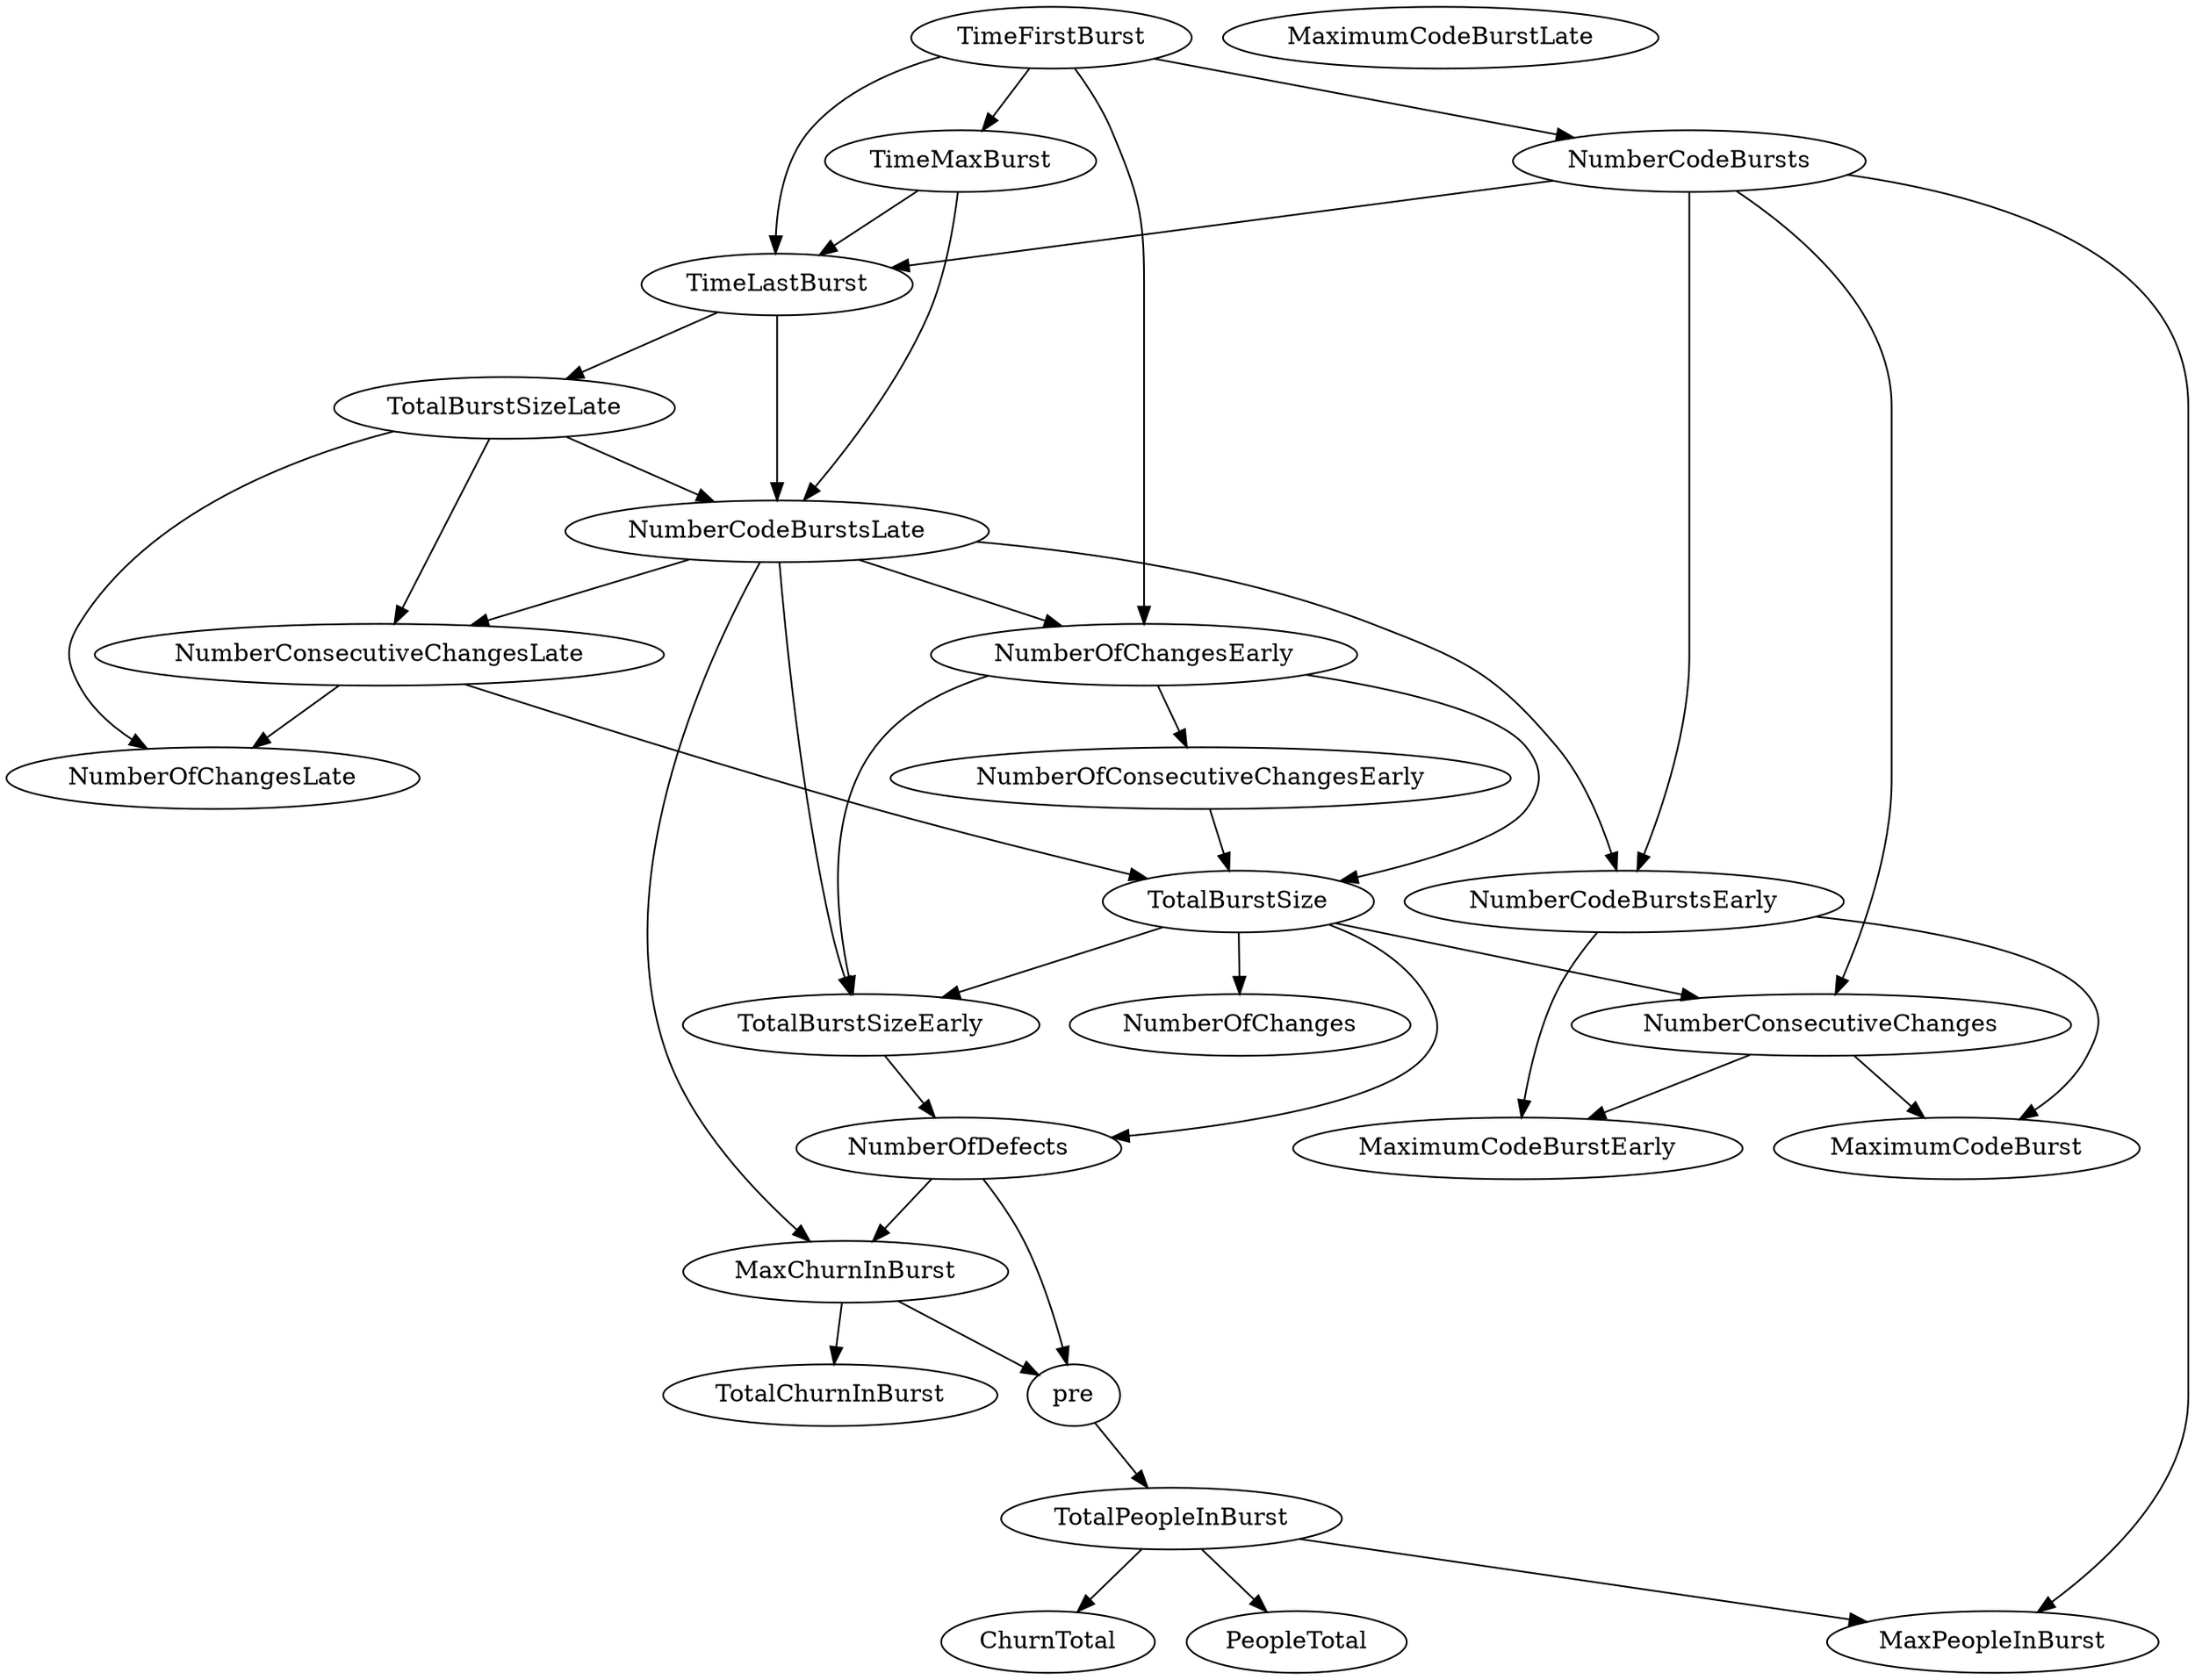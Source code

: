 digraph {
   TotalPeopleInBurst;
   MaximumCodeBurstLate;
   NumberOfChanges;
   MaxPeopleInBurst;
   TotalBurstSizeLate;
   NumberCodeBurstsLate;
   NumberOfChangesLate;
   NumberOfChangesEarly;
   MaxChurnInBurst;
   MaximumCodeBurstEarly;
   NumberCodeBurstsEarly;
   TimeFirstBurst;
   TotalChurnInBurst;
   ChurnTotal;
   MaximumCodeBurst;
   NumberOfConsecutiveChangesEarly;
   NumberConsecutiveChangesLate;
   TotalBurstSizeEarly;
   TotalBurstSize;
   TimeMaxBurst;
   NumberConsecutiveChanges;
   TimeLastBurst;
   NumberCodeBursts;
   PeopleTotal;
   pre;
   NumberOfDefects;
   TotalPeopleInBurst -> MaxPeopleInBurst;
   TotalPeopleInBurst -> ChurnTotal;
   TotalPeopleInBurst -> PeopleTotal;
   TotalBurstSizeLate -> NumberCodeBurstsLate;
   TotalBurstSizeLate -> NumberOfChangesLate;
   TotalBurstSizeLate -> NumberConsecutiveChangesLate;
   NumberCodeBurstsLate -> NumberOfChangesEarly;
   NumberCodeBurstsLate -> MaxChurnInBurst;
   NumberCodeBurstsLate -> NumberCodeBurstsEarly;
   NumberCodeBurstsLate -> NumberConsecutiveChangesLate;
   NumberCodeBurstsLate -> TotalBurstSizeEarly;
   NumberOfChangesEarly -> NumberOfConsecutiveChangesEarly;
   NumberOfChangesEarly -> TotalBurstSizeEarly;
   NumberOfChangesEarly -> TotalBurstSize;
   MaxChurnInBurst -> TotalChurnInBurst;
   MaxChurnInBurst -> pre;
   NumberCodeBurstsEarly -> MaximumCodeBurstEarly;
   NumberCodeBurstsEarly -> MaximumCodeBurst;
   TimeFirstBurst -> NumberOfChangesEarly;
   TimeFirstBurst -> TimeMaxBurst;
   TimeFirstBurst -> TimeLastBurst;
   TimeFirstBurst -> NumberCodeBursts;
   NumberOfConsecutiveChangesEarly -> TotalBurstSize;
   NumberConsecutiveChangesLate -> NumberOfChangesLate;
   NumberConsecutiveChangesLate -> TotalBurstSize;
   TotalBurstSizeEarly -> NumberOfDefects;
   TotalBurstSize -> NumberOfChanges;
   TotalBurstSize -> TotalBurstSizeEarly;
   TotalBurstSize -> NumberConsecutiveChanges;
   TotalBurstSize -> NumberOfDefects;
   TimeMaxBurst -> NumberCodeBurstsLate;
   TimeMaxBurst -> TimeLastBurst;
   NumberConsecutiveChanges -> MaximumCodeBurstEarly;
   NumberConsecutiveChanges -> MaximumCodeBurst;
   TimeLastBurst -> TotalBurstSizeLate;
   TimeLastBurst -> NumberCodeBurstsLate;
   NumberCodeBursts -> MaxPeopleInBurst;
   NumberCodeBursts -> NumberCodeBurstsEarly;
   NumberCodeBursts -> NumberConsecutiveChanges;
   NumberCodeBursts -> TimeLastBurst;
   pre -> TotalPeopleInBurst;
   NumberOfDefects -> MaxChurnInBurst;
   NumberOfDefects -> pre;
}
